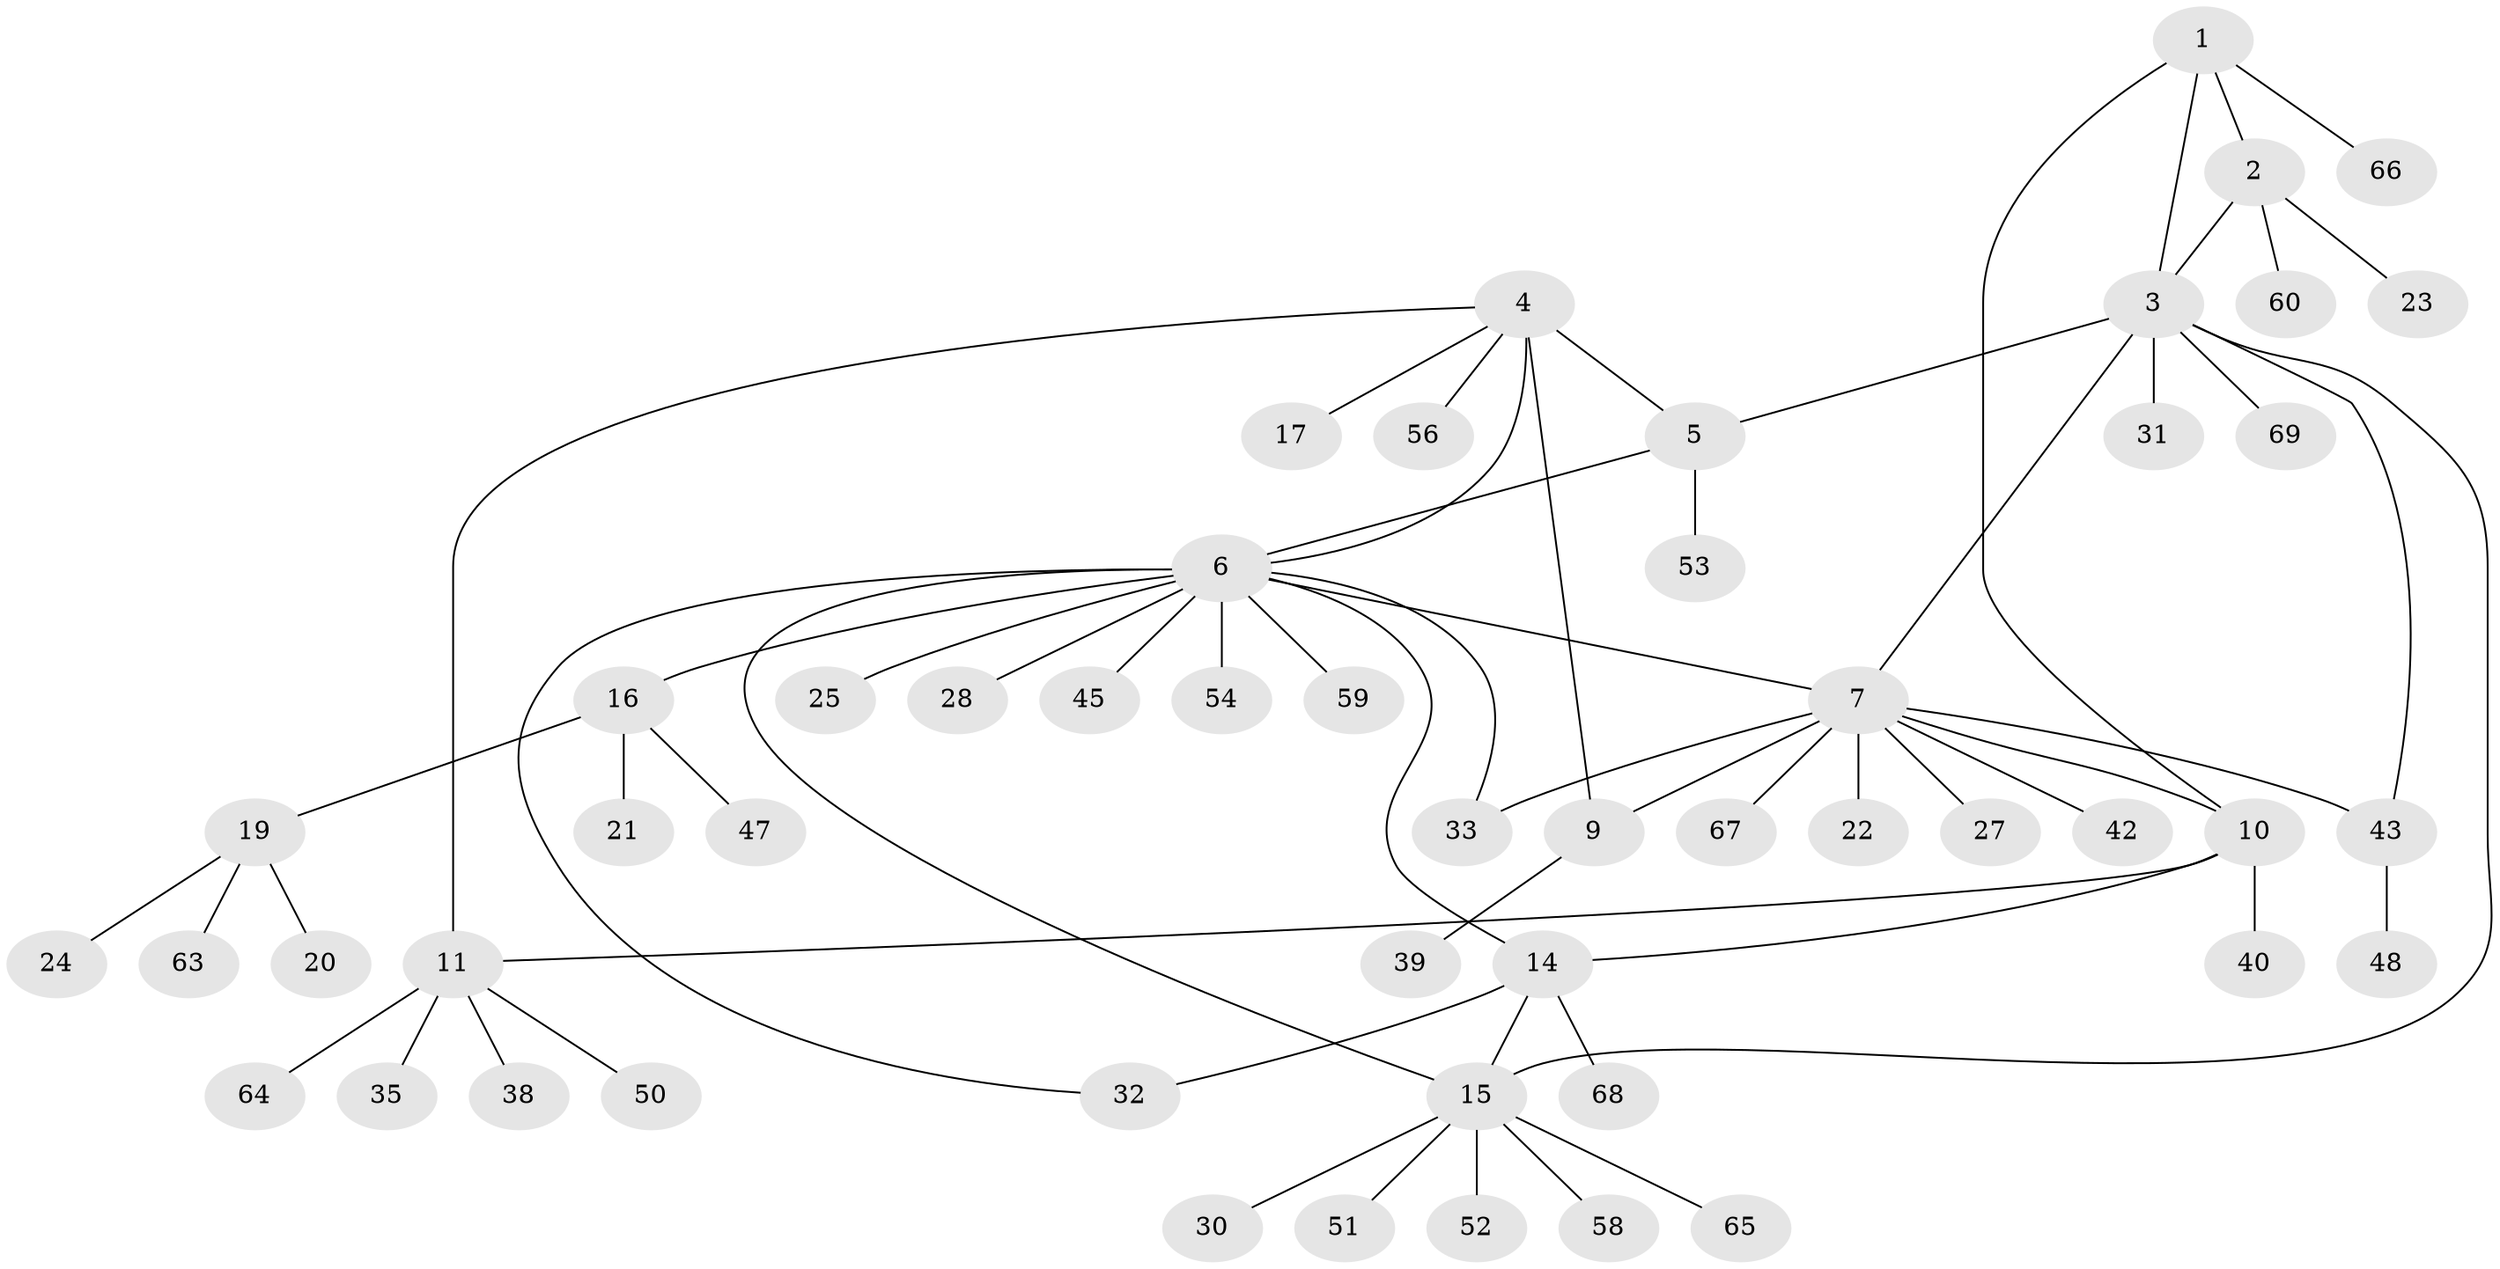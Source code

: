 // original degree distribution, {4: 0.05714285714285714, 9: 0.02857142857142857, 6: 0.04285714285714286, 10: 0.014285714285714285, 5: 0.07142857142857142, 8: 0.02857142857142857, 2: 0.14285714285714285, 1: 0.6, 3: 0.014285714285714285}
// Generated by graph-tools (version 1.1) at 2025/42/03/06/25 10:42:08]
// undirected, 52 vertices, 63 edges
graph export_dot {
graph [start="1"]
  node [color=gray90,style=filled];
  1;
  2 [super="+18"];
  3 [super="+49"];
  4 [super="+46"];
  5;
  6 [super="+13"];
  7 [super="+8"];
  9;
  10 [super="+12"];
  11 [super="+34"];
  14 [super="+29"];
  15 [super="+26"];
  16 [super="+41"];
  17;
  19 [super="+37"];
  20;
  21;
  22 [super="+70"];
  23;
  24;
  25;
  27;
  28 [super="+44"];
  30;
  31;
  32;
  33 [super="+57"];
  35 [super="+36"];
  38;
  39 [super="+55"];
  40 [super="+62"];
  42;
  43 [super="+61"];
  45;
  47;
  48;
  50;
  51;
  52;
  53;
  54;
  56;
  58;
  59;
  60;
  63;
  64;
  65;
  66;
  67;
  68;
  69;
  1 -- 2;
  1 -- 3;
  1 -- 10;
  1 -- 66;
  2 -- 3;
  2 -- 23;
  2 -- 60;
  3 -- 5;
  3 -- 7;
  3 -- 15;
  3 -- 31;
  3 -- 43;
  3 -- 69;
  4 -- 5;
  4 -- 6;
  4 -- 9 [weight=2];
  4 -- 11;
  4 -- 17;
  4 -- 56;
  5 -- 6;
  5 -- 53;
  6 -- 25;
  6 -- 28;
  6 -- 32;
  6 -- 33;
  6 -- 45;
  6 -- 54;
  6 -- 59;
  6 -- 16;
  6 -- 7;
  6 -- 14;
  6 -- 15;
  7 -- 9 [weight=2];
  7 -- 67;
  7 -- 10;
  7 -- 42;
  7 -- 43;
  7 -- 22;
  7 -- 27;
  7 -- 33;
  9 -- 39;
  10 -- 11 [weight=2];
  10 -- 14;
  10 -- 40;
  11 -- 35;
  11 -- 38;
  11 -- 50;
  11 -- 64;
  14 -- 15;
  14 -- 32;
  14 -- 68;
  15 -- 30;
  15 -- 51;
  15 -- 52;
  15 -- 58;
  15 -- 65;
  16 -- 19;
  16 -- 21;
  16 -- 47;
  19 -- 20;
  19 -- 24;
  19 -- 63;
  43 -- 48;
}
